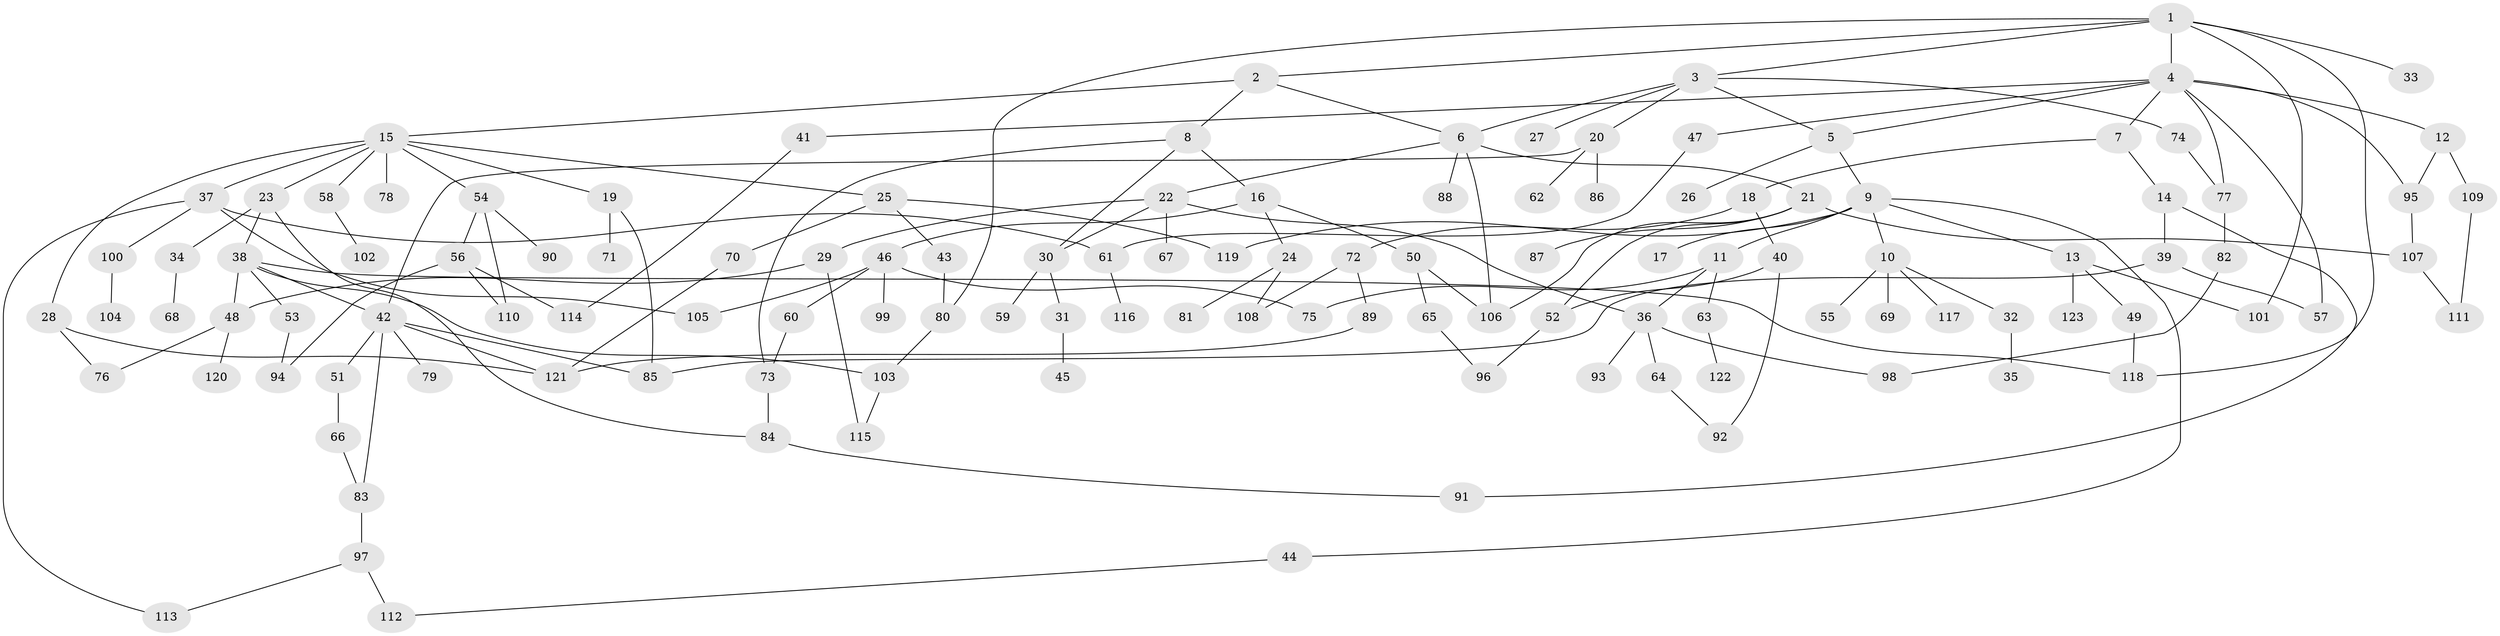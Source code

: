 // Generated by graph-tools (version 1.1) at 2025/42/03/09/25 04:42:08]
// undirected, 123 vertices, 165 edges
graph export_dot {
graph [start="1"]
  node [color=gray90,style=filled];
  1;
  2;
  3;
  4;
  5;
  6;
  7;
  8;
  9;
  10;
  11;
  12;
  13;
  14;
  15;
  16;
  17;
  18;
  19;
  20;
  21;
  22;
  23;
  24;
  25;
  26;
  27;
  28;
  29;
  30;
  31;
  32;
  33;
  34;
  35;
  36;
  37;
  38;
  39;
  40;
  41;
  42;
  43;
  44;
  45;
  46;
  47;
  48;
  49;
  50;
  51;
  52;
  53;
  54;
  55;
  56;
  57;
  58;
  59;
  60;
  61;
  62;
  63;
  64;
  65;
  66;
  67;
  68;
  69;
  70;
  71;
  72;
  73;
  74;
  75;
  76;
  77;
  78;
  79;
  80;
  81;
  82;
  83;
  84;
  85;
  86;
  87;
  88;
  89;
  90;
  91;
  92;
  93;
  94;
  95;
  96;
  97;
  98;
  99;
  100;
  101;
  102;
  103;
  104;
  105;
  106;
  107;
  108;
  109;
  110;
  111;
  112;
  113;
  114;
  115;
  116;
  117;
  118;
  119;
  120;
  121;
  122;
  123;
  1 -- 2;
  1 -- 3;
  1 -- 4;
  1 -- 33;
  1 -- 118;
  1 -- 80;
  1 -- 101;
  2 -- 8;
  2 -- 15;
  2 -- 6;
  3 -- 6;
  3 -- 20;
  3 -- 27;
  3 -- 74;
  3 -- 5;
  4 -- 5;
  4 -- 7;
  4 -- 12;
  4 -- 41;
  4 -- 47;
  4 -- 95;
  4 -- 77;
  4 -- 57;
  5 -- 9;
  5 -- 26;
  6 -- 21;
  6 -- 22;
  6 -- 88;
  6 -- 106;
  7 -- 14;
  7 -- 18;
  8 -- 16;
  8 -- 73;
  8 -- 30;
  9 -- 10;
  9 -- 11;
  9 -- 13;
  9 -- 17;
  9 -- 44;
  9 -- 119;
  10 -- 32;
  10 -- 55;
  10 -- 69;
  10 -- 117;
  11 -- 63;
  11 -- 75;
  11 -- 36;
  12 -- 109;
  12 -- 95;
  13 -- 49;
  13 -- 101;
  13 -- 123;
  14 -- 39;
  14 -- 91;
  15 -- 19;
  15 -- 23;
  15 -- 25;
  15 -- 28;
  15 -- 37;
  15 -- 54;
  15 -- 58;
  15 -- 78;
  16 -- 24;
  16 -- 46;
  16 -- 50;
  18 -- 40;
  18 -- 72;
  19 -- 71;
  19 -- 85;
  20 -- 42;
  20 -- 62;
  20 -- 86;
  21 -- 87;
  21 -- 107;
  21 -- 106;
  21 -- 52;
  22 -- 29;
  22 -- 30;
  22 -- 36;
  22 -- 67;
  23 -- 34;
  23 -- 38;
  23 -- 84;
  24 -- 81;
  24 -- 108;
  25 -- 43;
  25 -- 70;
  25 -- 119;
  28 -- 121;
  28 -- 76;
  29 -- 115;
  29 -- 48;
  30 -- 31;
  30 -- 59;
  31 -- 45;
  32 -- 35;
  34 -- 68;
  36 -- 64;
  36 -- 93;
  36 -- 98;
  37 -- 61;
  37 -- 100;
  37 -- 105;
  37 -- 113;
  38 -- 48;
  38 -- 53;
  38 -- 42;
  38 -- 118;
  38 -- 103;
  39 -- 57;
  39 -- 85;
  40 -- 52;
  40 -- 92;
  41 -- 114;
  42 -- 51;
  42 -- 79;
  42 -- 83;
  42 -- 85;
  42 -- 121;
  43 -- 80;
  44 -- 112;
  46 -- 60;
  46 -- 75;
  46 -- 99;
  46 -- 105;
  47 -- 61;
  48 -- 76;
  48 -- 120;
  49 -- 118;
  50 -- 65;
  50 -- 106;
  51 -- 66;
  52 -- 96;
  53 -- 94;
  54 -- 56;
  54 -- 90;
  54 -- 110;
  56 -- 110;
  56 -- 114;
  56 -- 94;
  58 -- 102;
  60 -- 73;
  61 -- 116;
  63 -- 122;
  64 -- 92;
  65 -- 96;
  66 -- 83;
  70 -- 121;
  72 -- 89;
  72 -- 108;
  73 -- 84;
  74 -- 77;
  77 -- 82;
  80 -- 103;
  82 -- 98;
  83 -- 97;
  84 -- 91;
  89 -- 121;
  95 -- 107;
  97 -- 112;
  97 -- 113;
  100 -- 104;
  103 -- 115;
  107 -- 111;
  109 -- 111;
}

